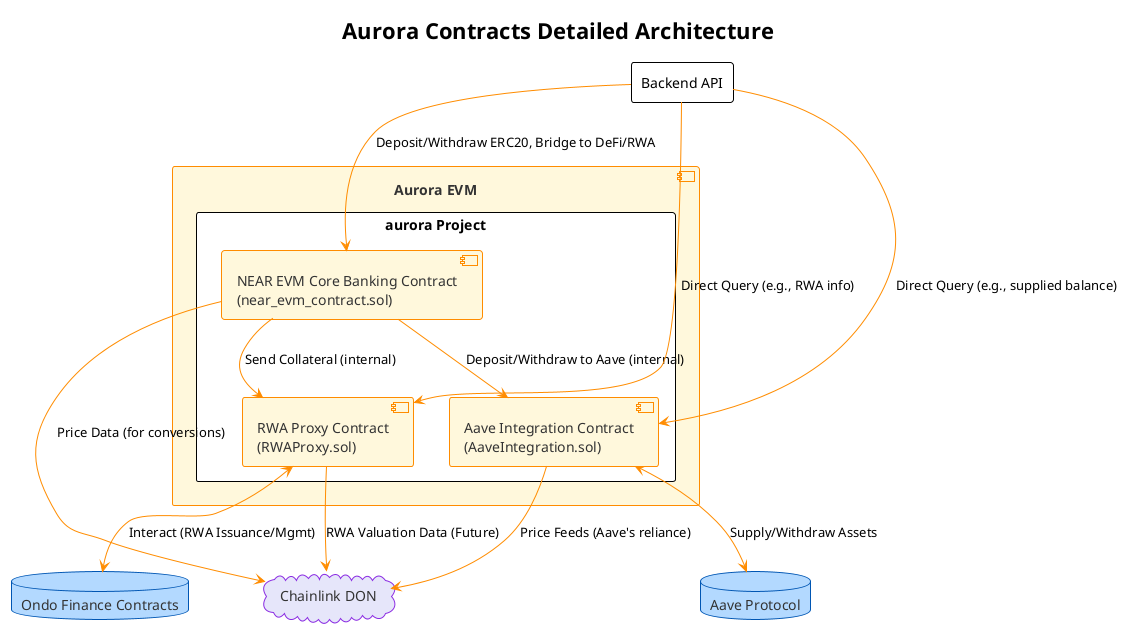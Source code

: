 @startuml
!theme plain

skinparam component {
  BorderColor #FF8C00
  BackgroundColor #FFF8DC
  ArrowColor #FF8C00
  FontColor #333
  FontSize 14
}
skinparam database {
  BorderColor #0056B3
  BackgroundColor #B3D9FF
  ArrowColor #0056B3
  FontColor #333
  FontSize 14
}
skinparam cloud {
  BorderColor #8A2BE2
  BackgroundColor #E6E6FA
  ArrowColor #8A2BE2
  FontColor #333
  FontSize 14
}

title Aurora Contracts Detailed Architecture

component "Aurora EVM" as aurora_evm {
  rectangle "aurora Project" as aurora_project {
    component "Aave Integration Contract\n(AaveIntegration.sol)" as aurora_aave_integration
    component "RWA Proxy Contract\n(RWAProxy.sol)" as aurora_rwa_proxy
    component "NEAR EVM Core Banking Contract\n(near_evm_contract.sol)" as aurora_core_banking_evm
  }
}

database "Aave Protocol" as aave_protocol
database "Ondo Finance Contracts" as ondo_finance
cloud "Chainlink DON" as chainlink_don
rectangle "Backend API" as backend_api

' Internal Aurora Contract Interactions
aurora_core_banking_evm --> aurora_aave_integration : Deposit/Withdraw to Aave (internal)
aurora_core_banking_evm --> aurora_rwa_proxy : Send Collateral (internal)

' Interactions with external protocols
aurora_aave_integration <--> aave_protocol : Supply/Withdraw Assets
aurora_rwa_proxy <--> ondo_finance : Interact (RWA Issuance/Mgmt)

' Interactions with external layers
backend_api --> aurora_core_banking_evm : Deposit/Withdraw ERC20, Bridge to DeFi/RWA
backend_api --> aurora_aave_integration : Direct Query (e.g., supplied balance)
backend_api --> aurora_rwa_proxy : Direct Query (e.g., RWA info)

aurora_core_banking_evm --> chainlink_don : Price Data (for conversions)
aurora_aave_integration --> chainlink_don : Price Feeds (Aave's reliance)
aurora_rwa_proxy --> chainlink_don : RWA Valuation Data (Future)

@enduml
